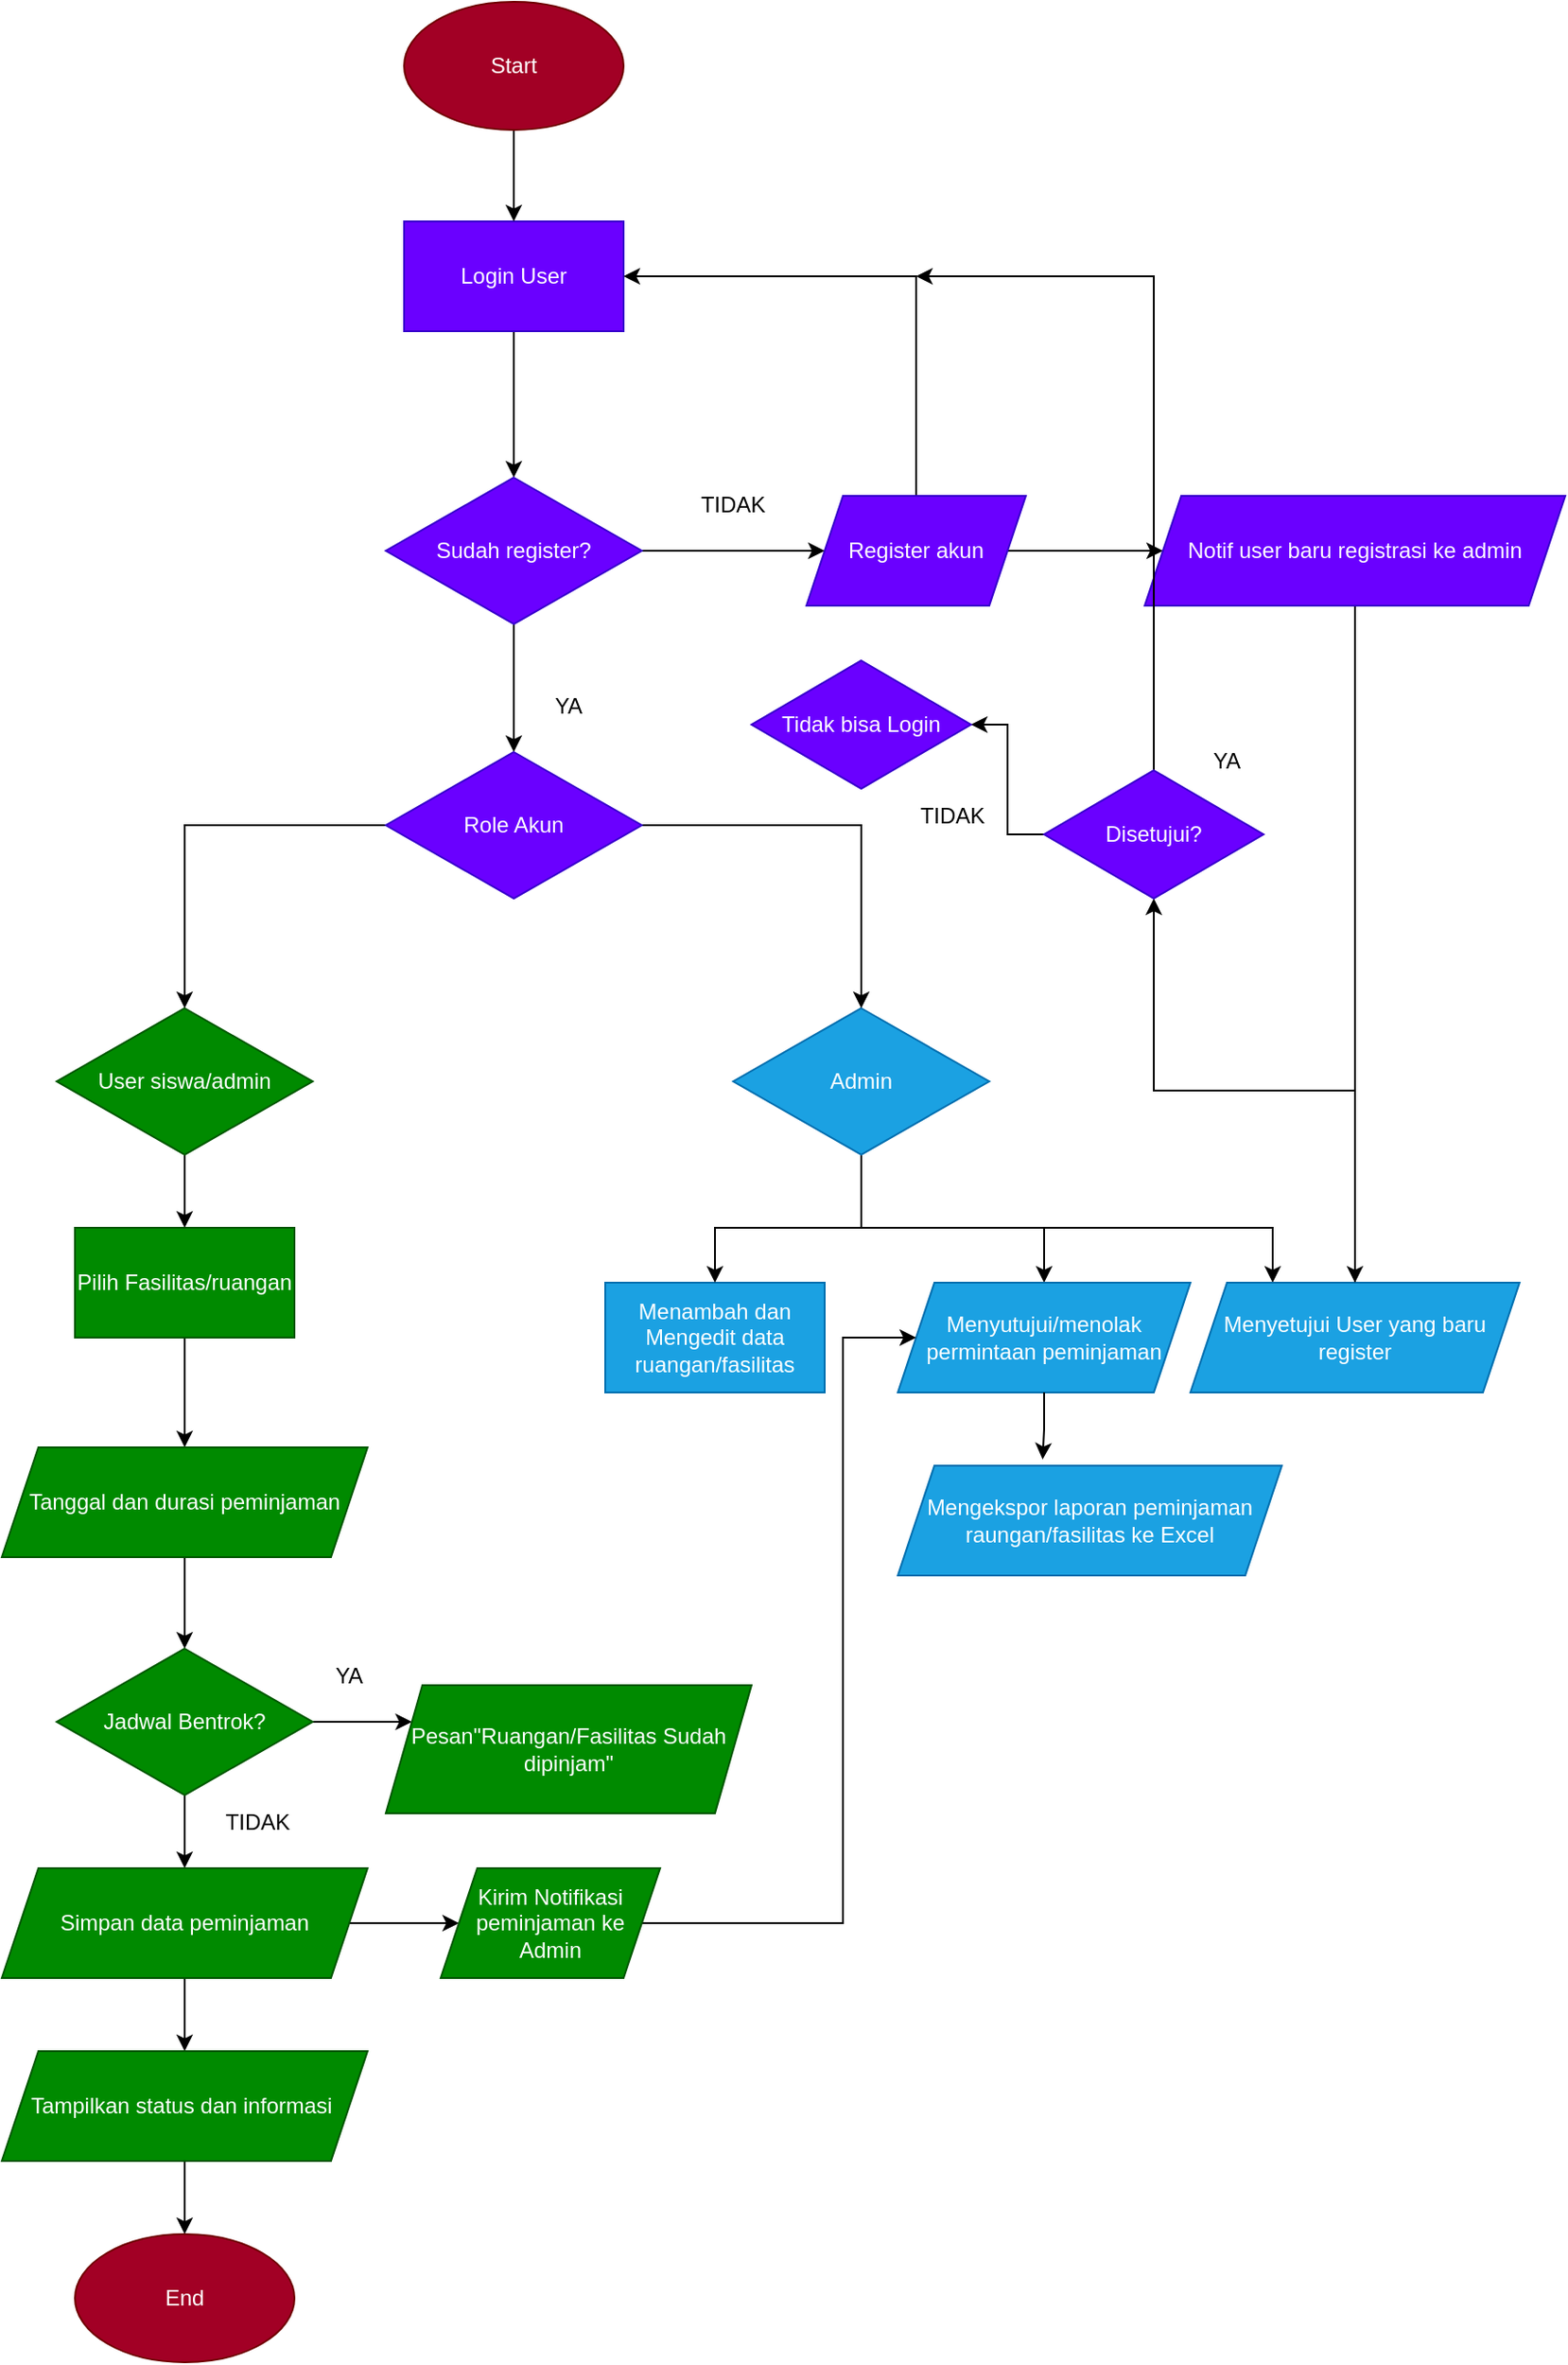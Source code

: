 <mxfile version="28.0.9">
  <diagram name="Page-1" id="KP9Qe9BMzsrLLqF6L83L">
    <mxGraphModel dx="1554" dy="990" grid="1" gridSize="10" guides="1" tooltips="1" connect="1" arrows="1" fold="1" page="1" pageScale="1" pageWidth="980" pageHeight="1390" math="0" shadow="0">
      <root>
        <mxCell id="0" />
        <mxCell id="1" parent="0" />
        <mxCell id="Diq7oiF1Nd6ygqzrRGmf-2" value="" style="edgeStyle=orthogonalEdgeStyle;rounded=0;orthogonalLoop=1;jettySize=auto;html=1;" edge="1" parent="1" source="NbrS7Sn8ZoOvZ7-YIea--4">
          <mxGeometry relative="1" as="geometry">
            <mxPoint x="400" y="270" as="targetPoint" />
          </mxGeometry>
        </mxCell>
        <mxCell id="NbrS7Sn8ZoOvZ7-YIea--4" value="Login User" style="rounded=0;whiteSpace=wrap;html=1;fillColor=#6a00ff;fontColor=#ffffff;strokeColor=#3700CC;" parent="1" vertex="1">
          <mxGeometry x="340" y="130" width="120" height="60" as="geometry" />
        </mxCell>
        <mxCell id="NbrS7Sn8ZoOvZ7-YIea--9" style="edgeStyle=orthogonalEdgeStyle;rounded=0;orthogonalLoop=1;jettySize=auto;html=1;entryX=0.5;entryY=0;entryDx=0;entryDy=0;" parent="1" source="NbrS7Sn8ZoOvZ7-YIea--6" target="NbrS7Sn8ZoOvZ7-YIea--8" edge="1">
          <mxGeometry relative="1" as="geometry" />
        </mxCell>
        <mxCell id="NbrS7Sn8ZoOvZ7-YIea--6" value="Pilih Fasilitas/ruangan" style="rounded=0;whiteSpace=wrap;html=1;fillColor=#008a00;fontColor=#ffffff;strokeColor=#005700;" parent="1" vertex="1">
          <mxGeometry x="160" y="680" width="120" height="60" as="geometry" />
        </mxCell>
        <mxCell id="NbrS7Sn8ZoOvZ7-YIea--12" style="edgeStyle=orthogonalEdgeStyle;rounded=0;orthogonalLoop=1;jettySize=auto;html=1;entryX=0.5;entryY=0;entryDx=0;entryDy=0;" parent="1" source="NbrS7Sn8ZoOvZ7-YIea--8" target="NbrS7Sn8ZoOvZ7-YIea--11" edge="1">
          <mxGeometry relative="1" as="geometry" />
        </mxCell>
        <mxCell id="NbrS7Sn8ZoOvZ7-YIea--8" value="Tanggal dan durasi peminjaman" style="shape=parallelogram;perimeter=parallelogramPerimeter;whiteSpace=wrap;html=1;fixedSize=1;fillColor=#008a00;fontColor=#ffffff;strokeColor=#005700;" parent="1" vertex="1">
          <mxGeometry x="120" y="800" width="200" height="60" as="geometry" />
        </mxCell>
        <mxCell id="NbrS7Sn8ZoOvZ7-YIea--17" style="edgeStyle=orthogonalEdgeStyle;rounded=0;orthogonalLoop=1;jettySize=auto;html=1;entryX=0.5;entryY=0;entryDx=0;entryDy=0;" parent="1" source="NbrS7Sn8ZoOvZ7-YIea--11" target="NbrS7Sn8ZoOvZ7-YIea--13" edge="1">
          <mxGeometry relative="1" as="geometry" />
        </mxCell>
        <mxCell id="8atDLE1XosHiAnJ7Ns8l-6" style="edgeStyle=orthogonalEdgeStyle;rounded=0;orthogonalLoop=1;jettySize=auto;html=1;entryX=0;entryY=0.25;entryDx=0;entryDy=0;" parent="1" source="NbrS7Sn8ZoOvZ7-YIea--11" target="NbrS7Sn8ZoOvZ7-YIea--14" edge="1">
          <mxGeometry relative="1" as="geometry" />
        </mxCell>
        <mxCell id="NbrS7Sn8ZoOvZ7-YIea--11" value="Jadwal Bentrok?" style="rhombus;whiteSpace=wrap;html=1;fillColor=#008a00;fontColor=#ffffff;strokeColor=#005700;" parent="1" vertex="1">
          <mxGeometry x="150" y="910" width="140" height="80" as="geometry" />
        </mxCell>
        <mxCell id="NbrS7Sn8ZoOvZ7-YIea--18" style="edgeStyle=orthogonalEdgeStyle;rounded=0;orthogonalLoop=1;jettySize=auto;html=1;entryX=0.5;entryY=0;entryDx=0;entryDy=0;" parent="1" source="NbrS7Sn8ZoOvZ7-YIea--13" target="NbrS7Sn8ZoOvZ7-YIea--15" edge="1">
          <mxGeometry relative="1" as="geometry" />
        </mxCell>
        <mxCell id="Diq7oiF1Nd6ygqzrRGmf-19" value="" style="edgeStyle=orthogonalEdgeStyle;rounded=0;orthogonalLoop=1;jettySize=auto;html=1;" edge="1" parent="1" source="NbrS7Sn8ZoOvZ7-YIea--13" target="Diq7oiF1Nd6ygqzrRGmf-18">
          <mxGeometry relative="1" as="geometry" />
        </mxCell>
        <mxCell id="NbrS7Sn8ZoOvZ7-YIea--13" value="Simpan data peminjaman" style="shape=parallelogram;perimeter=parallelogramPerimeter;whiteSpace=wrap;html=1;fixedSize=1;fillColor=#008a00;fontColor=#ffffff;strokeColor=#005700;" parent="1" vertex="1">
          <mxGeometry x="120" y="1030" width="200" height="60" as="geometry" />
        </mxCell>
        <mxCell id="NbrS7Sn8ZoOvZ7-YIea--14" value="Pesan&quot;Ruangan/Fasilitas Sudah dipinjam&quot;" style="shape=parallelogram;perimeter=parallelogramPerimeter;whiteSpace=wrap;html=1;fixedSize=1;size=20;fillColor=#008a00;fontColor=#ffffff;strokeColor=#005700;" parent="1" vertex="1">
          <mxGeometry x="330" y="930" width="200" height="70" as="geometry" />
        </mxCell>
        <mxCell id="Qw89WVwcqDJ83DkoBNaA-4" value="" style="edgeStyle=orthogonalEdgeStyle;rounded=0;orthogonalLoop=1;jettySize=auto;html=1;" parent="1" source="NbrS7Sn8ZoOvZ7-YIea--15" edge="1">
          <mxGeometry relative="1" as="geometry">
            <mxPoint x="220" y="1230" as="targetPoint" />
          </mxGeometry>
        </mxCell>
        <mxCell id="NbrS7Sn8ZoOvZ7-YIea--15" value="Tampilkan status dan informasi&amp;nbsp;" style="shape=parallelogram;perimeter=parallelogramPerimeter;whiteSpace=wrap;html=1;fixedSize=1;fillColor=#008a00;fontColor=#ffffff;strokeColor=#005700;" parent="1" vertex="1">
          <mxGeometry x="120" y="1130" width="200" height="60" as="geometry" />
        </mxCell>
        <mxCell id="NbrS7Sn8ZoOvZ7-YIea--21" value="YA" style="text;html=1;align=center;verticalAlign=middle;whiteSpace=wrap;rounded=0;" parent="1" vertex="1">
          <mxGeometry x="280" y="910" width="60" height="30" as="geometry" />
        </mxCell>
        <mxCell id="NbrS7Sn8ZoOvZ7-YIea--22" value="TIDAK" style="text;html=1;align=center;verticalAlign=middle;whiteSpace=wrap;rounded=0;" parent="1" vertex="1">
          <mxGeometry x="230" y="990" width="60" height="30" as="geometry" />
        </mxCell>
        <mxCell id="8atDLE1XosHiAnJ7Ns8l-20" value="Menambah dan Mengedit data ruangan/fasilitas" style="rounded=0;whiteSpace=wrap;html=1;fillColor=#1ba1e2;fontColor=#ffffff;strokeColor=#006EAF;" parent="1" vertex="1">
          <mxGeometry x="450" y="710" width="120" height="60" as="geometry" />
        </mxCell>
        <mxCell id="8atDLE1XosHiAnJ7Ns8l-30" value="" style="edgeStyle=orthogonalEdgeStyle;rounded=0;orthogonalLoop=1;jettySize=auto;html=1;" parent="1" source="8atDLE1XosHiAnJ7Ns8l-25" target="8atDLE1XosHiAnJ7Ns8l-20" edge="1">
          <mxGeometry relative="1" as="geometry">
            <Array as="points">
              <mxPoint x="590" y="680" />
              <mxPoint x="510" y="680" />
            </Array>
          </mxGeometry>
        </mxCell>
        <mxCell id="Diq7oiF1Nd6ygqzrRGmf-14" value="" style="edgeStyle=orthogonalEdgeStyle;rounded=0;orthogonalLoop=1;jettySize=auto;html=1;" edge="1" parent="1" source="8atDLE1XosHiAnJ7Ns8l-25" target="Diq7oiF1Nd6ygqzrRGmf-13">
          <mxGeometry relative="1" as="geometry">
            <Array as="points">
              <mxPoint x="590" y="680" />
              <mxPoint x="690" y="680" />
            </Array>
          </mxGeometry>
        </mxCell>
        <mxCell id="Diq7oiF1Nd6ygqzrRGmf-31" style="edgeStyle=orthogonalEdgeStyle;rounded=0;orthogonalLoop=1;jettySize=auto;html=1;entryX=0.25;entryY=0;entryDx=0;entryDy=0;" edge="1" parent="1" source="8atDLE1XosHiAnJ7Ns8l-25" target="Diq7oiF1Nd6ygqzrRGmf-24">
          <mxGeometry relative="1" as="geometry">
            <Array as="points">
              <mxPoint x="590" y="680" />
              <mxPoint x="815" y="680" />
            </Array>
          </mxGeometry>
        </mxCell>
        <mxCell id="8atDLE1XosHiAnJ7Ns8l-25" value="Admin" style="rhombus;whiteSpace=wrap;html=1;fillColor=#1ba1e2;fontColor=#ffffff;strokeColor=#006EAF;" parent="1" vertex="1">
          <mxGeometry x="520" y="560" width="140" height="80" as="geometry" />
        </mxCell>
        <mxCell id="8atDLE1XosHiAnJ7Ns8l-27" value="" style="endArrow=classic;html=1;rounded=0;entryX=0.5;entryY=0;entryDx=0;entryDy=0;exitX=0.5;exitY=1;exitDx=0;exitDy=0;" parent="1" target="8atDLE1XosHiAnJ7Ns8l-26" edge="1">
          <mxGeometry width="50" height="50" relative="1" as="geometry">
            <mxPoint x="215" y="615" as="sourcePoint" />
            <mxPoint x="210" y="660" as="targetPoint" />
          </mxGeometry>
        </mxCell>
        <mxCell id="8atDLE1XosHiAnJ7Ns8l-28" style="edgeStyle=orthogonalEdgeStyle;rounded=0;orthogonalLoop=1;jettySize=auto;html=1;entryX=0.5;entryY=0;entryDx=0;entryDy=0;" parent="1" source="8atDLE1XosHiAnJ7Ns8l-26" target="NbrS7Sn8ZoOvZ7-YIea--6" edge="1">
          <mxGeometry relative="1" as="geometry" />
        </mxCell>
        <mxCell id="8atDLE1XosHiAnJ7Ns8l-26" value="User siswa/admin" style="rhombus;whiteSpace=wrap;html=1;fillColor=#008a00;fontColor=#ffffff;strokeColor=#005700;" parent="1" vertex="1">
          <mxGeometry x="150" y="560" width="140" height="80" as="geometry" />
        </mxCell>
        <mxCell id="8atDLE1XosHiAnJ7Ns8l-32" value="Mengekspor laporan peminjaman raungan/fasilitas ke Excel" style="shape=parallelogram;perimeter=parallelogramPerimeter;whiteSpace=wrap;html=1;fixedSize=1;fillColor=#1ba1e2;fontColor=#ffffff;strokeColor=#006EAF;" parent="1" vertex="1">
          <mxGeometry x="610" y="810" width="210" height="60" as="geometry" />
        </mxCell>
        <mxCell id="Qw89WVwcqDJ83DkoBNaA-5" value="" style="edgeStyle=orthogonalEdgeStyle;rounded=0;orthogonalLoop=1;jettySize=auto;html=1;" parent="1" source="Qw89WVwcqDJ83DkoBNaA-1" target="NbrS7Sn8ZoOvZ7-YIea--4" edge="1">
          <mxGeometry relative="1" as="geometry" />
        </mxCell>
        <mxCell id="Qw89WVwcqDJ83DkoBNaA-1" value="Start" style="ellipse;whiteSpace=wrap;html=1;fillColor=#a20025;fontColor=#ffffff;strokeColor=#6F0000;" parent="1" vertex="1">
          <mxGeometry x="340" y="10" width="120" height="70" as="geometry" />
        </mxCell>
        <mxCell id="Qw89WVwcqDJ83DkoBNaA-2" value="End" style="ellipse;whiteSpace=wrap;html=1;fillColor=#a20025;fontColor=#ffffff;strokeColor=#6F0000;" parent="1" vertex="1">
          <mxGeometry x="160" y="1230" width="120" height="70" as="geometry" />
        </mxCell>
        <mxCell id="Diq7oiF1Nd6ygqzrRGmf-5" value="" style="edgeStyle=orthogonalEdgeStyle;rounded=0;orthogonalLoop=1;jettySize=auto;html=1;" edge="1" parent="1" source="Diq7oiF1Nd6ygqzrRGmf-3" target="Diq7oiF1Nd6ygqzrRGmf-4">
          <mxGeometry relative="1" as="geometry" />
        </mxCell>
        <mxCell id="Diq7oiF1Nd6ygqzrRGmf-7" value="" style="edgeStyle=orthogonalEdgeStyle;rounded=0;orthogonalLoop=1;jettySize=auto;html=1;" edge="1" parent="1" source="Diq7oiF1Nd6ygqzrRGmf-3" target="Diq7oiF1Nd6ygqzrRGmf-6">
          <mxGeometry relative="1" as="geometry" />
        </mxCell>
        <mxCell id="Diq7oiF1Nd6ygqzrRGmf-3" value="Sudah register?" style="rhombus;whiteSpace=wrap;html=1;fillColor=#6a00ff;fontColor=#ffffff;strokeColor=#3700CC;" vertex="1" parent="1">
          <mxGeometry x="330" y="270" width="140" height="80" as="geometry" />
        </mxCell>
        <mxCell id="Diq7oiF1Nd6ygqzrRGmf-12" style="edgeStyle=orthogonalEdgeStyle;rounded=0;orthogonalLoop=1;jettySize=auto;html=1;entryX=1;entryY=0.5;entryDx=0;entryDy=0;" edge="1" parent="1" source="Diq7oiF1Nd6ygqzrRGmf-4" target="NbrS7Sn8ZoOvZ7-YIea--4">
          <mxGeometry relative="1" as="geometry">
            <Array as="points">
              <mxPoint x="620" y="160" />
            </Array>
          </mxGeometry>
        </mxCell>
        <mxCell id="Diq7oiF1Nd6ygqzrRGmf-27" value="" style="edgeStyle=orthogonalEdgeStyle;rounded=0;orthogonalLoop=1;jettySize=auto;html=1;" edge="1" parent="1" source="Diq7oiF1Nd6ygqzrRGmf-4" target="Diq7oiF1Nd6ygqzrRGmf-26">
          <mxGeometry relative="1" as="geometry" />
        </mxCell>
        <mxCell id="Diq7oiF1Nd6ygqzrRGmf-4" value="Register akun" style="shape=parallelogram;perimeter=parallelogramPerimeter;whiteSpace=wrap;html=1;fixedSize=1;fillColor=#6a00ff;strokeColor=#3700CC;fontColor=#ffffff;" vertex="1" parent="1">
          <mxGeometry x="560" y="280" width="120" height="60" as="geometry" />
        </mxCell>
        <mxCell id="Diq7oiF1Nd6ygqzrRGmf-16" style="edgeStyle=orthogonalEdgeStyle;rounded=0;orthogonalLoop=1;jettySize=auto;html=1;entryX=0.5;entryY=0;entryDx=0;entryDy=0;" edge="1" parent="1" source="Diq7oiF1Nd6ygqzrRGmf-6" target="8atDLE1XosHiAnJ7Ns8l-26">
          <mxGeometry relative="1" as="geometry" />
        </mxCell>
        <mxCell id="Diq7oiF1Nd6ygqzrRGmf-17" style="edgeStyle=orthogonalEdgeStyle;rounded=0;orthogonalLoop=1;jettySize=auto;html=1;entryX=0.5;entryY=0;entryDx=0;entryDy=0;" edge="1" parent="1" source="Diq7oiF1Nd6ygqzrRGmf-6" target="8atDLE1XosHiAnJ7Ns8l-25">
          <mxGeometry relative="1" as="geometry" />
        </mxCell>
        <mxCell id="Diq7oiF1Nd6ygqzrRGmf-6" value="Role Akun" style="rhombus;whiteSpace=wrap;html=1;fillColor=#6a00ff;fontColor=#ffffff;strokeColor=#3700CC;" vertex="1" parent="1">
          <mxGeometry x="330" y="420" width="140" height="80" as="geometry" />
        </mxCell>
        <mxCell id="Diq7oiF1Nd6ygqzrRGmf-8" value="YA" style="text;html=1;align=center;verticalAlign=middle;whiteSpace=wrap;rounded=0;" vertex="1" parent="1">
          <mxGeometry x="400" y="380" width="60" height="30" as="geometry" />
        </mxCell>
        <mxCell id="Diq7oiF1Nd6ygqzrRGmf-9" value="TIDAK" style="text;html=1;align=center;verticalAlign=middle;whiteSpace=wrap;rounded=0;" vertex="1" parent="1">
          <mxGeometry x="490" y="270" width="60" height="30" as="geometry" />
        </mxCell>
        <mxCell id="Diq7oiF1Nd6ygqzrRGmf-13" value="Menyutujui/menolak&lt;div&gt;permintaan peminjaman&lt;/div&gt;" style="shape=parallelogram;perimeter=parallelogramPerimeter;whiteSpace=wrap;html=1;fixedSize=1;fillColor=#1ba1e2;strokeColor=#006EAF;fontColor=#ffffff;" vertex="1" parent="1">
          <mxGeometry x="610" y="710" width="160" height="60" as="geometry" />
        </mxCell>
        <mxCell id="Diq7oiF1Nd6ygqzrRGmf-23" style="edgeStyle=orthogonalEdgeStyle;rounded=0;orthogonalLoop=1;jettySize=auto;html=1;entryX=0;entryY=0.5;entryDx=0;entryDy=0;" edge="1" parent="1" source="Diq7oiF1Nd6ygqzrRGmf-18" target="Diq7oiF1Nd6ygqzrRGmf-13">
          <mxGeometry relative="1" as="geometry">
            <Array as="points">
              <mxPoint x="580" y="1060" />
              <mxPoint x="580" y="740" />
            </Array>
          </mxGeometry>
        </mxCell>
        <mxCell id="Diq7oiF1Nd6ygqzrRGmf-18" value="Kirim Notifikasi peminjaman ke Admin" style="shape=parallelogram;perimeter=parallelogramPerimeter;whiteSpace=wrap;html=1;fixedSize=1;fillColor=#008a00;strokeColor=#005700;fontColor=#ffffff;" vertex="1" parent="1">
          <mxGeometry x="360" y="1030" width="120" height="60" as="geometry" />
        </mxCell>
        <mxCell id="Diq7oiF1Nd6ygqzrRGmf-22" style="edgeStyle=orthogonalEdgeStyle;rounded=0;orthogonalLoop=1;jettySize=auto;html=1;entryX=0.377;entryY=-0.057;entryDx=0;entryDy=0;entryPerimeter=0;" edge="1" parent="1" source="Diq7oiF1Nd6ygqzrRGmf-13" target="8atDLE1XosHiAnJ7Ns8l-32">
          <mxGeometry relative="1" as="geometry" />
        </mxCell>
        <mxCell id="Diq7oiF1Nd6ygqzrRGmf-34" style="edgeStyle=orthogonalEdgeStyle;rounded=0;orthogonalLoop=1;jettySize=auto;html=1;" edge="1" parent="1" source="Diq7oiF1Nd6ygqzrRGmf-24" target="Diq7oiF1Nd6ygqzrRGmf-33">
          <mxGeometry relative="1" as="geometry" />
        </mxCell>
        <mxCell id="Diq7oiF1Nd6ygqzrRGmf-24" value="Menyetujui User yang baru register" style="shape=parallelogram;perimeter=parallelogramPerimeter;whiteSpace=wrap;html=1;fixedSize=1;fillColor=#1ba1e2;strokeColor=#006EAF;fontColor=#ffffff;" vertex="1" parent="1">
          <mxGeometry x="770" y="710" width="180" height="60" as="geometry" />
        </mxCell>
        <mxCell id="Diq7oiF1Nd6ygqzrRGmf-29" style="edgeStyle=orthogonalEdgeStyle;rounded=0;orthogonalLoop=1;jettySize=auto;html=1;entryX=0.5;entryY=0;entryDx=0;entryDy=0;" edge="1" parent="1" source="Diq7oiF1Nd6ygqzrRGmf-26" target="Diq7oiF1Nd6ygqzrRGmf-24">
          <mxGeometry relative="1" as="geometry" />
        </mxCell>
        <mxCell id="Diq7oiF1Nd6ygqzrRGmf-26" value="Notif user baru registrasi ke admin" style="shape=parallelogram;perimeter=parallelogramPerimeter;whiteSpace=wrap;html=1;fixedSize=1;fillColor=#6a00ff;strokeColor=#3700CC;fontColor=#ffffff;" vertex="1" parent="1">
          <mxGeometry x="745" y="280" width="230" height="60" as="geometry" />
        </mxCell>
        <mxCell id="Diq7oiF1Nd6ygqzrRGmf-36" value="" style="edgeStyle=orthogonalEdgeStyle;rounded=0;orthogonalLoop=1;jettySize=auto;html=1;" edge="1" parent="1" source="Diq7oiF1Nd6ygqzrRGmf-33">
          <mxGeometry relative="1" as="geometry">
            <mxPoint x="620" y="160" as="targetPoint" />
            <Array as="points">
              <mxPoint x="750" y="160" />
            </Array>
          </mxGeometry>
        </mxCell>
        <mxCell id="Diq7oiF1Nd6ygqzrRGmf-48" value="" style="edgeStyle=orthogonalEdgeStyle;rounded=0;orthogonalLoop=1;jettySize=auto;html=1;" edge="1" parent="1" source="Diq7oiF1Nd6ygqzrRGmf-33" target="Diq7oiF1Nd6ygqzrRGmf-47">
          <mxGeometry relative="1" as="geometry" />
        </mxCell>
        <mxCell id="Diq7oiF1Nd6ygqzrRGmf-33" value="Disetujui?" style="rhombus;whiteSpace=wrap;html=1;fillColor=#6a00ff;fontColor=#ffffff;strokeColor=#3700CC;" vertex="1" parent="1">
          <mxGeometry x="690" y="430" width="120" height="70" as="geometry" />
        </mxCell>
        <mxCell id="Diq7oiF1Nd6ygqzrRGmf-37" value="YA" style="text;html=1;align=center;verticalAlign=middle;whiteSpace=wrap;rounded=0;" vertex="1" parent="1">
          <mxGeometry x="760" y="410" width="60" height="30" as="geometry" />
        </mxCell>
        <mxCell id="Diq7oiF1Nd6ygqzrRGmf-38" value="TIDAK" style="text;html=1;align=center;verticalAlign=middle;whiteSpace=wrap;rounded=0;" vertex="1" parent="1">
          <mxGeometry x="610" y="440" width="60" height="30" as="geometry" />
        </mxCell>
        <mxCell id="Diq7oiF1Nd6ygqzrRGmf-47" value="Tidak bisa Login" style="rhombus;whiteSpace=wrap;html=1;fillColor=#6a00ff;fontColor=#ffffff;strokeColor=#3700CC;" vertex="1" parent="1">
          <mxGeometry x="530" y="370" width="120" height="70" as="geometry" />
        </mxCell>
      </root>
    </mxGraphModel>
  </diagram>
</mxfile>
